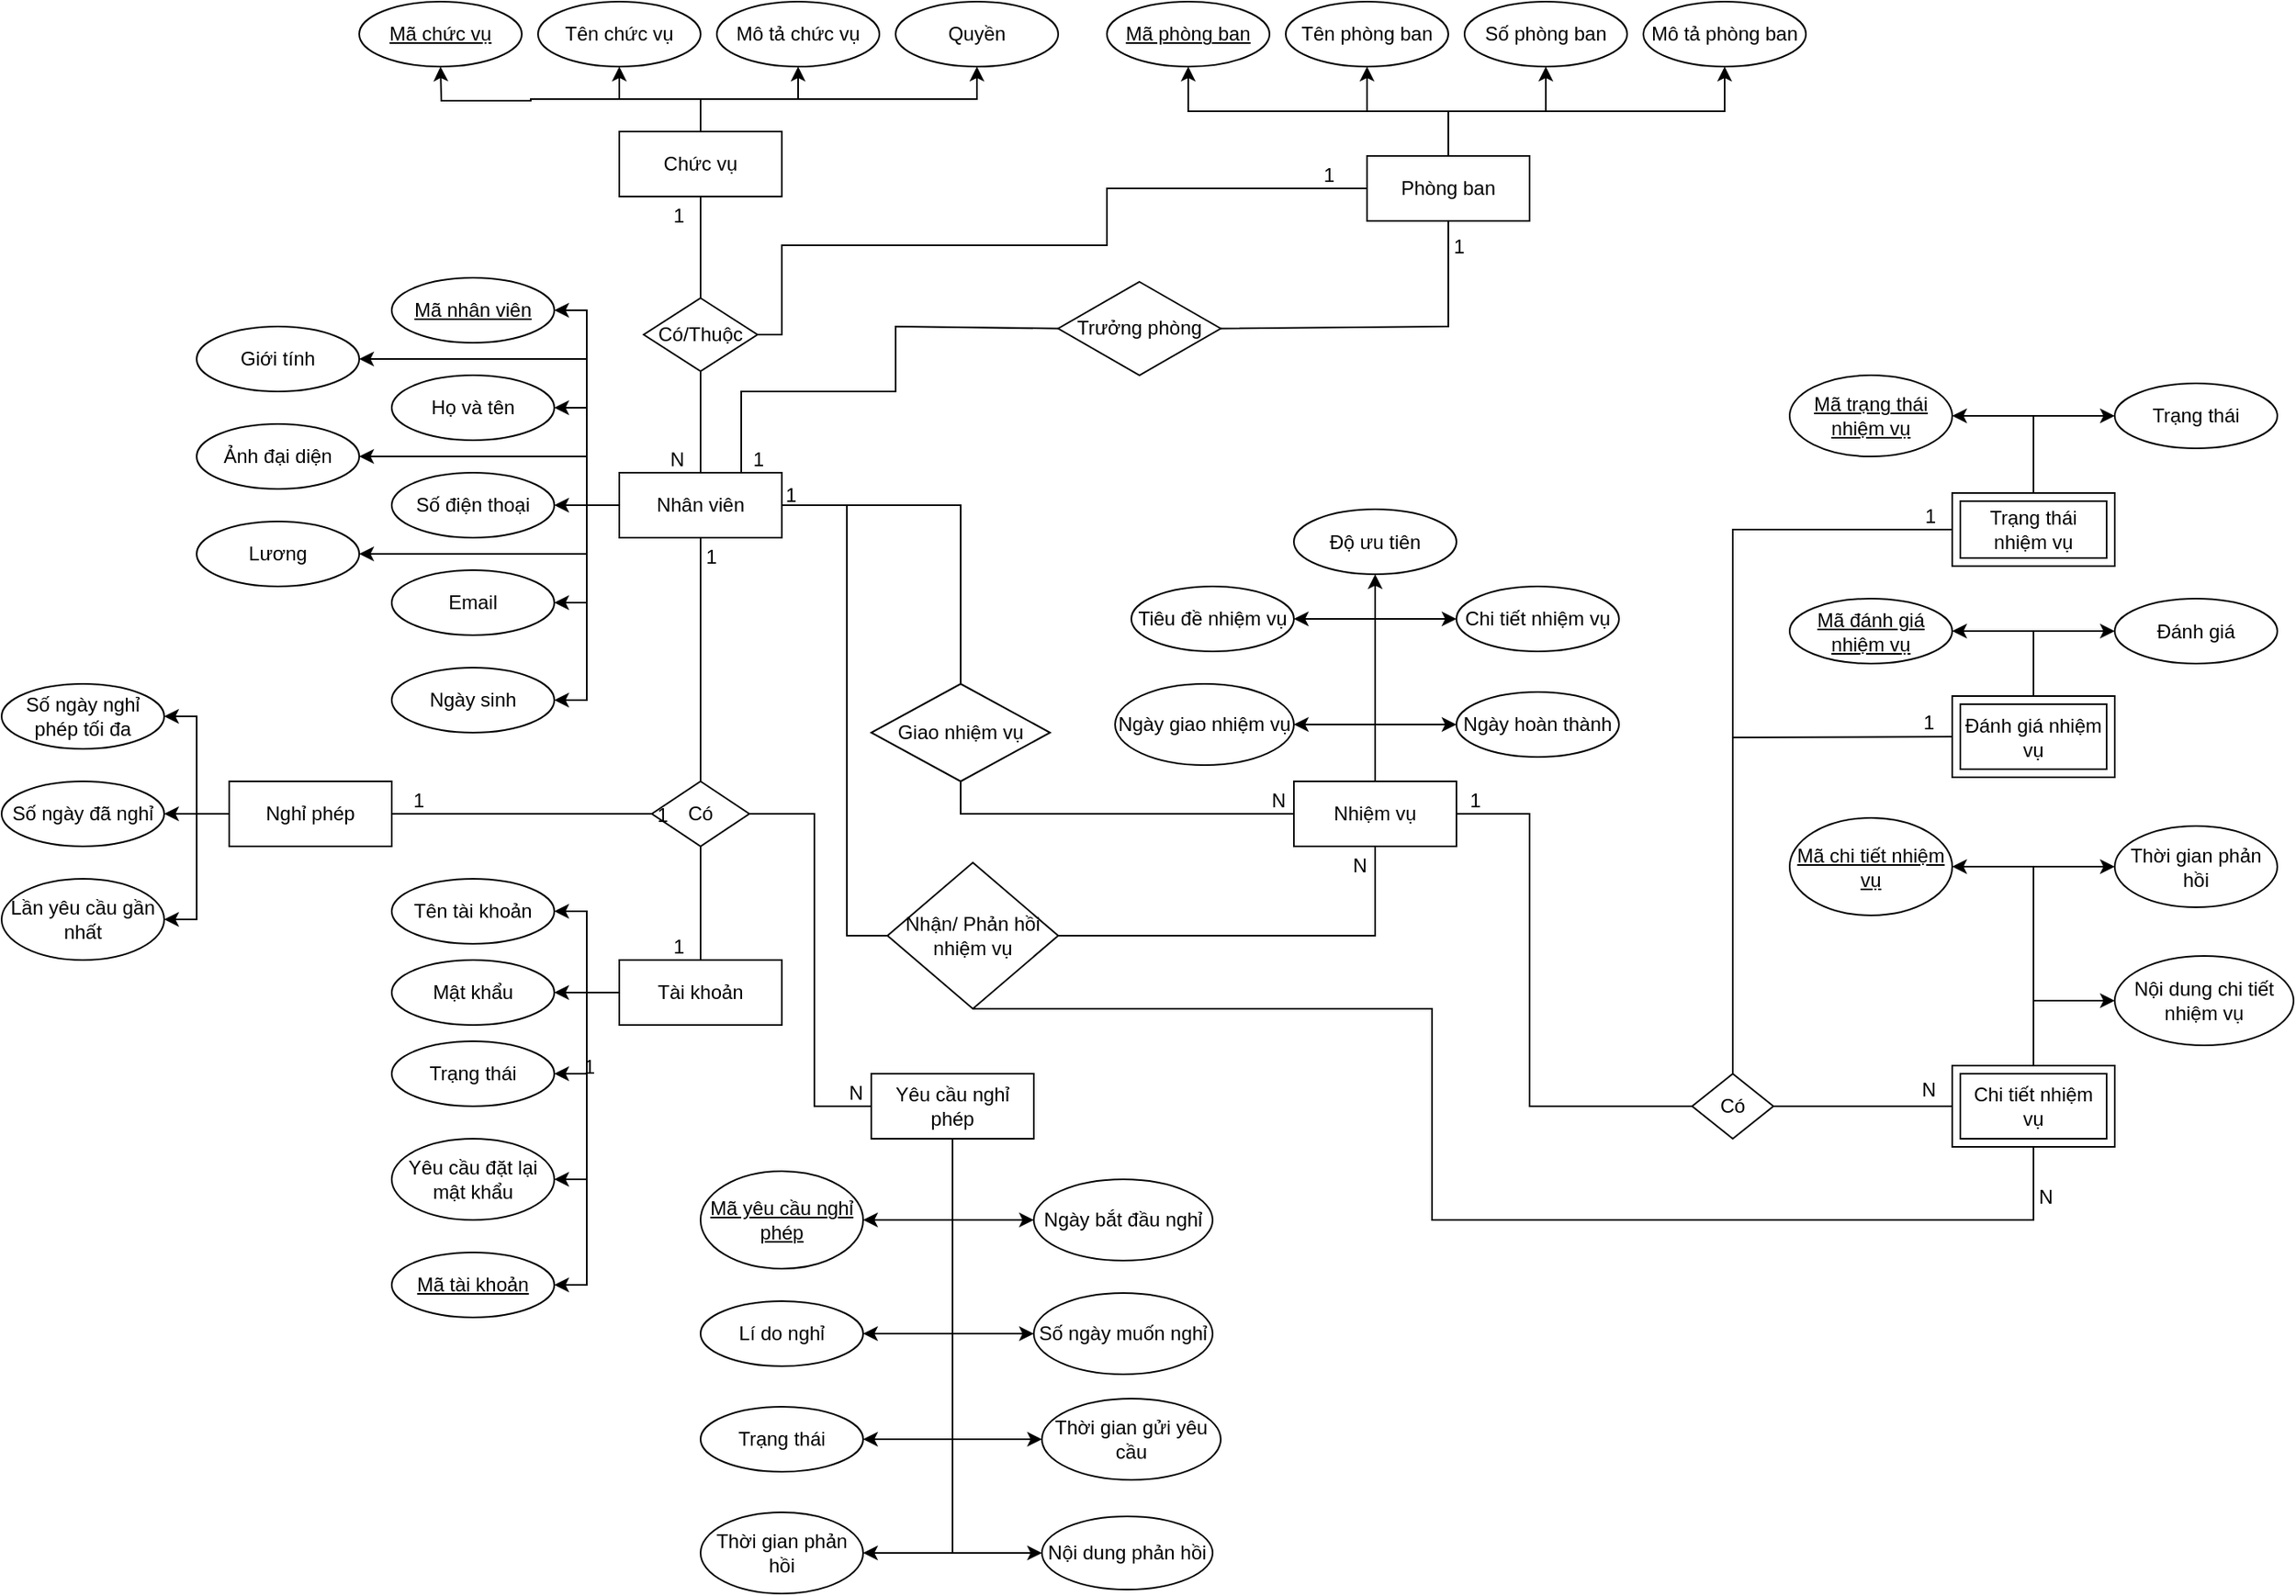 <mxfile version="20.3.0" type="device"><diagram id="R2lEEEUBdFMjLlhIrx00" name="Page-1"><mxGraphModel dx="3373" dy="1065" grid="1" gridSize="10" guides="1" tooltips="1" connect="1" arrows="1" fold="1" page="1" pageScale="1" pageWidth="850" pageHeight="1100" math="0" shadow="0" extFonts="Permanent Marker^https://fonts.googleapis.com/css?family=Permanent+Marker"><root><mxCell id="0"/><mxCell id="1" parent="0"/><mxCell id="j9XkbhavM5LXh0k3ZEtH-22" style="edgeStyle=orthogonalEdgeStyle;rounded=0;orthogonalLoop=1;jettySize=auto;html=1;exitX=0.5;exitY=0;exitDx=0;exitDy=0;entryX=1;entryY=0.5;entryDx=0;entryDy=0;" parent="1" source="XuX1j1Z_nKj4zuZ1JITj-2" target="XuX1j1Z_nKj4zuZ1JITj-22" edge="1"><mxGeometry relative="1" as="geometry"/></mxCell><mxCell id="j9XkbhavM5LXh0k3ZEtH-23" style="edgeStyle=orthogonalEdgeStyle;rounded=0;orthogonalLoop=1;jettySize=auto;html=1;exitX=0.5;exitY=0;exitDx=0;exitDy=0;entryX=0;entryY=0.5;entryDx=0;entryDy=0;" parent="1" source="XuX1j1Z_nKj4zuZ1JITj-2" target="XuX1j1Z_nKj4zuZ1JITj-21" edge="1"><mxGeometry relative="1" as="geometry"/></mxCell><mxCell id="j9XkbhavM5LXh0k3ZEtH-24" style="edgeStyle=orthogonalEdgeStyle;rounded=0;orthogonalLoop=1;jettySize=auto;html=1;exitX=0.5;exitY=0;exitDx=0;exitDy=0;entryX=1;entryY=0.5;entryDx=0;entryDy=0;" parent="1" source="XuX1j1Z_nKj4zuZ1JITj-2" target="XuX1j1Z_nKj4zuZ1JITj-28" edge="1"><mxGeometry relative="1" as="geometry"/></mxCell><mxCell id="j9XkbhavM5LXh0k3ZEtH-25" style="edgeStyle=orthogonalEdgeStyle;rounded=0;orthogonalLoop=1;jettySize=auto;html=1;exitX=0.5;exitY=0;exitDx=0;exitDy=0;entryX=0;entryY=0.5;entryDx=0;entryDy=0;" parent="1" source="XuX1j1Z_nKj4zuZ1JITj-2" target="XuX1j1Z_nKj4zuZ1JITj-24" edge="1"><mxGeometry relative="1" as="geometry"/></mxCell><mxCell id="K7JPmIYBN9c2KsBp5eHT-26" style="edgeStyle=orthogonalEdgeStyle;rounded=0;orthogonalLoop=1;jettySize=auto;html=1;exitX=0.5;exitY=0;exitDx=0;exitDy=0;entryX=0.5;entryY=1;entryDx=0;entryDy=0;" edge="1" parent="1" source="XuX1j1Z_nKj4zuZ1JITj-2" target="K7JPmIYBN9c2KsBp5eHT-25"><mxGeometry relative="1" as="geometry"/></mxCell><mxCell id="XuX1j1Z_nKj4zuZ1JITj-2" value="Nhiệm vụ" style="whiteSpace=wrap;html=1;align=center;" parent="1" vertex="1"><mxGeometry x="-75" y="600" width="100" height="40" as="geometry"/></mxCell><mxCell id="DSE7EIBlRWhr8tXFschx-17" style="edgeStyle=orthogonalEdgeStyle;rounded=0;orthogonalLoop=1;jettySize=auto;html=1;exitX=0;exitY=0.5;exitDx=0;exitDy=0;entryX=1;entryY=0.5;entryDx=0;entryDy=0;" parent="1" source="XuX1j1Z_nKj4zuZ1JITj-3" target="XuX1j1Z_nKj4zuZ1JITj-79" edge="1"><mxGeometry relative="1" as="geometry"/></mxCell><mxCell id="DSE7EIBlRWhr8tXFschx-18" style="edgeStyle=orthogonalEdgeStyle;rounded=0;orthogonalLoop=1;jettySize=auto;html=1;exitX=0;exitY=0.5;exitDx=0;exitDy=0;entryX=1;entryY=0.5;entryDx=0;entryDy=0;" parent="1" source="XuX1j1Z_nKj4zuZ1JITj-3" target="XuX1j1Z_nKj4zuZ1JITj-84" edge="1"><mxGeometry relative="1" as="geometry"/></mxCell><mxCell id="DSE7EIBlRWhr8tXFschx-19" style="edgeStyle=orthogonalEdgeStyle;rounded=0;orthogonalLoop=1;jettySize=auto;html=1;exitX=0;exitY=0.5;exitDx=0;exitDy=0;entryX=1;entryY=0.5;entryDx=0;entryDy=0;" parent="1" source="XuX1j1Z_nKj4zuZ1JITj-3" target="DSE7EIBlRWhr8tXFschx-15" edge="1"><mxGeometry relative="1" as="geometry"/></mxCell><mxCell id="DSE7EIBlRWhr8tXFschx-20" style="edgeStyle=orthogonalEdgeStyle;rounded=0;orthogonalLoop=1;jettySize=auto;html=1;exitX=0;exitY=0.5;exitDx=0;exitDy=0;entryX=1;entryY=0.5;entryDx=0;entryDy=0;" parent="1" source="XuX1j1Z_nKj4zuZ1JITj-3" target="XuX1j1Z_nKj4zuZ1JITj-81" edge="1"><mxGeometry relative="1" as="geometry"/></mxCell><mxCell id="DSE7EIBlRWhr8tXFschx-21" style="edgeStyle=orthogonalEdgeStyle;rounded=0;orthogonalLoop=1;jettySize=auto;html=1;exitX=0;exitY=0.5;exitDx=0;exitDy=0;entryX=1;entryY=0.5;entryDx=0;entryDy=0;" parent="1" source="XuX1j1Z_nKj4zuZ1JITj-3" target="XuX1j1Z_nKj4zuZ1JITj-80" edge="1"><mxGeometry relative="1" as="geometry"/></mxCell><mxCell id="K7JPmIYBN9c2KsBp5eHT-22" style="edgeStyle=orthogonalEdgeStyle;rounded=0;orthogonalLoop=1;jettySize=auto;html=1;exitX=0;exitY=0.5;exitDx=0;exitDy=0;" edge="1" parent="1" source="XuX1j1Z_nKj4zuZ1JITj-3" target="K7JPmIYBN9c2KsBp5eHT-20"><mxGeometry relative="1" as="geometry"><Array as="points"><mxPoint x="-510" y="430"/><mxPoint x="-510" y="400"/></Array></mxGeometry></mxCell><mxCell id="K7JPmIYBN9c2KsBp5eHT-23" style="edgeStyle=orthogonalEdgeStyle;rounded=0;orthogonalLoop=1;jettySize=auto;html=1;exitX=0;exitY=0.5;exitDx=0;exitDy=0;entryX=1;entryY=0.5;entryDx=0;entryDy=0;" edge="1" parent="1" source="XuX1j1Z_nKj4zuZ1JITj-3" target="K7JPmIYBN9c2KsBp5eHT-21"><mxGeometry relative="1" as="geometry"><Array as="points"><mxPoint x="-510" y="430"/><mxPoint x="-510" y="340"/></Array></mxGeometry></mxCell><mxCell id="K7JPmIYBN9c2KsBp5eHT-24" style="edgeStyle=orthogonalEdgeStyle;rounded=0;orthogonalLoop=1;jettySize=auto;html=1;exitX=0;exitY=0.5;exitDx=0;exitDy=0;entryX=1;entryY=0.5;entryDx=0;entryDy=0;" edge="1" parent="1" source="XuX1j1Z_nKj4zuZ1JITj-3" target="K7JPmIYBN9c2KsBp5eHT-19"><mxGeometry relative="1" as="geometry"><Array as="points"><mxPoint x="-510" y="430"/><mxPoint x="-510" y="460"/></Array></mxGeometry></mxCell><mxCell id="XuX1j1Z_nKj4zuZ1JITj-3" value="Nhân viên" style="whiteSpace=wrap;html=1;align=center;" parent="1" vertex="1"><mxGeometry x="-490" y="410" width="100" height="40" as="geometry"/></mxCell><mxCell id="DSE7EIBlRWhr8tXFschx-3" style="edgeStyle=orthogonalEdgeStyle;rounded=0;orthogonalLoop=1;jettySize=auto;html=1;exitX=0.5;exitY=0;exitDx=0;exitDy=0;entryX=0.5;entryY=1;entryDx=0;entryDy=0;" parent="1" source="XuX1j1Z_nKj4zuZ1JITj-4" edge="1"><mxGeometry relative="1" as="geometry"><mxPoint x="-600" y="160.0" as="targetPoint"/></mxGeometry></mxCell><mxCell id="DSE7EIBlRWhr8tXFschx-4" style="edgeStyle=orthogonalEdgeStyle;rounded=0;orthogonalLoop=1;jettySize=auto;html=1;exitX=0.5;exitY=0;exitDx=0;exitDy=0;entryX=0.5;entryY=1;entryDx=0;entryDy=0;" parent="1" source="XuX1j1Z_nKj4zuZ1JITj-4" target="XuX1j1Z_nKj4zuZ1JITj-75" edge="1"><mxGeometry relative="1" as="geometry"/></mxCell><mxCell id="DSE7EIBlRWhr8tXFschx-5" style="edgeStyle=orthogonalEdgeStyle;rounded=0;orthogonalLoop=1;jettySize=auto;html=1;exitX=0.5;exitY=0;exitDx=0;exitDy=0;entryX=0.5;entryY=1;entryDx=0;entryDy=0;" parent="1" source="XuX1j1Z_nKj4zuZ1JITj-4" target="XuX1j1Z_nKj4zuZ1JITj-74" edge="1"><mxGeometry relative="1" as="geometry"/></mxCell><mxCell id="DSE7EIBlRWhr8tXFschx-6" style="edgeStyle=orthogonalEdgeStyle;rounded=0;orthogonalLoop=1;jettySize=auto;html=1;exitX=0.5;exitY=0;exitDx=0;exitDy=0;entryX=0.5;entryY=1;entryDx=0;entryDy=0;" parent="1" source="XuX1j1Z_nKj4zuZ1JITj-4" target="DSE7EIBlRWhr8tXFschx-1" edge="1"><mxGeometry relative="1" as="geometry"/></mxCell><mxCell id="XuX1j1Z_nKj4zuZ1JITj-4" value="Chức vụ" style="whiteSpace=wrap;html=1;align=center;" parent="1" vertex="1"><mxGeometry x="-490" y="200" width="100" height="40" as="geometry"/></mxCell><mxCell id="DSE7EIBlRWhr8tXFschx-53" style="edgeStyle=orthogonalEdgeStyle;rounded=0;orthogonalLoop=1;jettySize=auto;html=1;exitX=0.5;exitY=0;exitDx=0;exitDy=0;entryX=0.5;entryY=1;entryDx=0;entryDy=0;fontSize=12;" parent="1" source="XuX1j1Z_nKj4zuZ1JITj-6" target="DSE7EIBlRWhr8tXFschx-49" edge="1"><mxGeometry relative="1" as="geometry"/></mxCell><mxCell id="DSE7EIBlRWhr8tXFschx-54" style="edgeStyle=orthogonalEdgeStyle;rounded=0;orthogonalLoop=1;jettySize=auto;html=1;entryX=0.5;entryY=1;entryDx=0;entryDy=0;fontSize=12;exitX=0.5;exitY=0;exitDx=0;exitDy=0;" parent="1" source="XuX1j1Z_nKj4zuZ1JITj-6" target="XuX1j1Z_nKj4zuZ1JITj-32" edge="1"><mxGeometry relative="1" as="geometry"><mxPoint x="20" y="250" as="sourcePoint"/></mxGeometry></mxCell><mxCell id="DSE7EIBlRWhr8tXFschx-55" style="edgeStyle=orthogonalEdgeStyle;rounded=0;orthogonalLoop=1;jettySize=auto;html=1;exitX=0.5;exitY=0;exitDx=0;exitDy=0;fontSize=12;" parent="1" source="XuX1j1Z_nKj4zuZ1JITj-6" target="XuX1j1Z_nKj4zuZ1JITj-31" edge="1"><mxGeometry relative="1" as="geometry"/></mxCell><mxCell id="DSE7EIBlRWhr8tXFschx-57" style="edgeStyle=orthogonalEdgeStyle;rounded=0;orthogonalLoop=1;jettySize=auto;html=1;exitX=0.5;exitY=0;exitDx=0;exitDy=0;entryX=0.5;entryY=1;entryDx=0;entryDy=0;fontSize=12;" parent="1" source="XuX1j1Z_nKj4zuZ1JITj-6" target="XuX1j1Z_nKj4zuZ1JITj-29" edge="1"><mxGeometry relative="1" as="geometry"><mxPoint x="190" y="160" as="targetPoint"/></mxGeometry></mxCell><mxCell id="XuX1j1Z_nKj4zuZ1JITj-6" value="Phòng ban" style="whiteSpace=wrap;html=1;align=center;" parent="1" vertex="1"><mxGeometry x="-30" y="215" width="100" height="40" as="geometry"/></mxCell><mxCell id="DSE7EIBlRWhr8tXFschx-10" style="edgeStyle=orthogonalEdgeStyle;rounded=0;orthogonalLoop=1;jettySize=auto;html=1;exitX=0;exitY=0.5;exitDx=0;exitDy=0;entryX=1;entryY=0.5;entryDx=0;entryDy=0;" parent="1" source="XuX1j1Z_nKj4zuZ1JITj-7" target="DSE7EIBlRWhr8tXFschx-9" edge="1"><mxGeometry relative="1" as="geometry"/></mxCell><mxCell id="DSE7EIBlRWhr8tXFschx-11" style="edgeStyle=orthogonalEdgeStyle;rounded=0;orthogonalLoop=1;jettySize=auto;html=1;exitX=0;exitY=0.5;exitDx=0;exitDy=0;entryX=1;entryY=0.5;entryDx=0;entryDy=0;" parent="1" source="XuX1j1Z_nKj4zuZ1JITj-7" target="XuX1j1Z_nKj4zuZ1JITj-36" edge="1"><mxGeometry relative="1" as="geometry"/></mxCell><mxCell id="DSE7EIBlRWhr8tXFschx-12" style="edgeStyle=orthogonalEdgeStyle;rounded=0;orthogonalLoop=1;jettySize=auto;html=1;exitX=0;exitY=0.5;exitDx=0;exitDy=0;entryX=1;entryY=0.5;entryDx=0;entryDy=0;" parent="1" source="XuX1j1Z_nKj4zuZ1JITj-7" target="XuX1j1Z_nKj4zuZ1JITj-35" edge="1"><mxGeometry relative="1" as="geometry"/></mxCell><mxCell id="DSE7EIBlRWhr8tXFschx-13" style="edgeStyle=orthogonalEdgeStyle;rounded=0;orthogonalLoop=1;jettySize=auto;html=1;exitX=0;exitY=0.5;exitDx=0;exitDy=0;entryX=1;entryY=0.5;entryDx=0;entryDy=0;" parent="1" source="XuX1j1Z_nKj4zuZ1JITj-7" target="XuX1j1Z_nKj4zuZ1JITj-37" edge="1"><mxGeometry relative="1" as="geometry"/></mxCell><mxCell id="DSE7EIBlRWhr8tXFschx-14" style="edgeStyle=orthogonalEdgeStyle;rounded=0;orthogonalLoop=1;jettySize=auto;html=1;exitX=0;exitY=0.5;exitDx=0;exitDy=0;entryX=1;entryY=0.5;entryDx=0;entryDy=0;" parent="1" source="XuX1j1Z_nKj4zuZ1JITj-7" target="XuX1j1Z_nKj4zuZ1JITj-34" edge="1"><mxGeometry relative="1" as="geometry"/></mxCell><mxCell id="XuX1j1Z_nKj4zuZ1JITj-7" value="Tài khoản" style="whiteSpace=wrap;html=1;align=center;" parent="1" vertex="1"><mxGeometry x="-490" y="710" width="100" height="40" as="geometry"/></mxCell><mxCell id="DSE7EIBlRWhr8tXFschx-65" style="edgeStyle=orthogonalEdgeStyle;rounded=0;orthogonalLoop=1;jettySize=auto;html=1;exitX=0.5;exitY=1;exitDx=0;exitDy=0;entryX=0;entryY=0.5;entryDx=0;entryDy=0;fontSize=12;" parent="1" source="XuX1j1Z_nKj4zuZ1JITj-9" target="XuX1j1Z_nKj4zuZ1JITj-45" edge="1"><mxGeometry relative="1" as="geometry"/></mxCell><mxCell id="DSE7EIBlRWhr8tXFschx-66" style="edgeStyle=orthogonalEdgeStyle;rounded=0;orthogonalLoop=1;jettySize=auto;html=1;exitX=0.5;exitY=1;exitDx=0;exitDy=0;entryX=1;entryY=0.5;entryDx=0;entryDy=0;fontSize=12;" parent="1" source="XuX1j1Z_nKj4zuZ1JITj-9" target="XuX1j1Z_nKj4zuZ1JITj-43" edge="1"><mxGeometry relative="1" as="geometry"/></mxCell><mxCell id="DSE7EIBlRWhr8tXFschx-67" style="edgeStyle=orthogonalEdgeStyle;rounded=0;orthogonalLoop=1;jettySize=auto;html=1;exitX=0.5;exitY=1;exitDx=0;exitDy=0;entryX=0;entryY=0.5;entryDx=0;entryDy=0;fontSize=12;" parent="1" source="XuX1j1Z_nKj4zuZ1JITj-9" target="XuX1j1Z_nKj4zuZ1JITj-44" edge="1"><mxGeometry relative="1" as="geometry"/></mxCell><mxCell id="DSE7EIBlRWhr8tXFschx-68" style="edgeStyle=orthogonalEdgeStyle;rounded=0;orthogonalLoop=1;jettySize=auto;html=1;exitX=0.5;exitY=1;exitDx=0;exitDy=0;entryX=1;entryY=0.5;entryDx=0;entryDy=0;fontSize=12;" parent="1" source="XuX1j1Z_nKj4zuZ1JITj-9" target="XuX1j1Z_nKj4zuZ1JITj-42" edge="1"><mxGeometry relative="1" as="geometry"/></mxCell><mxCell id="DSE7EIBlRWhr8tXFschx-69" style="edgeStyle=orthogonalEdgeStyle;rounded=0;orthogonalLoop=1;jettySize=auto;html=1;exitX=0.5;exitY=1;exitDx=0;exitDy=0;entryX=0;entryY=0.5;entryDx=0;entryDy=0;fontSize=12;" parent="1" source="XuX1j1Z_nKj4zuZ1JITj-9" target="XuX1j1Z_nKj4zuZ1JITj-41" edge="1"><mxGeometry relative="1" as="geometry"/></mxCell><mxCell id="DSE7EIBlRWhr8tXFschx-70" style="edgeStyle=orthogonalEdgeStyle;rounded=0;orthogonalLoop=1;jettySize=auto;html=1;exitX=0.5;exitY=1;exitDx=0;exitDy=0;entryX=1;entryY=0.5;entryDx=0;entryDy=0;fontSize=12;" parent="1" source="XuX1j1Z_nKj4zuZ1JITj-9" target="XuX1j1Z_nKj4zuZ1JITj-40" edge="1"><mxGeometry relative="1" as="geometry"/></mxCell><mxCell id="DSE7EIBlRWhr8tXFschx-71" style="edgeStyle=orthogonalEdgeStyle;rounded=0;orthogonalLoop=1;jettySize=auto;html=1;exitX=0.5;exitY=1;exitDx=0;exitDy=0;entryX=0;entryY=0.5;entryDx=0;entryDy=0;fontSize=12;" parent="1" source="XuX1j1Z_nKj4zuZ1JITj-9" target="XuX1j1Z_nKj4zuZ1JITj-39" edge="1"><mxGeometry relative="1" as="geometry"/></mxCell><mxCell id="DSE7EIBlRWhr8tXFschx-72" style="edgeStyle=orthogonalEdgeStyle;rounded=0;orthogonalLoop=1;jettySize=auto;html=1;exitX=0.5;exitY=1;exitDx=0;exitDy=0;entryX=1;entryY=0.5;entryDx=0;entryDy=0;fontSize=12;" parent="1" source="XuX1j1Z_nKj4zuZ1JITj-9" target="K7JPmIYBN9c2KsBp5eHT-14" edge="1"><mxGeometry relative="1" as="geometry"><mxPoint x="-285" y="1110.0" as="targetPoint"/></mxGeometry></mxCell><mxCell id="XuX1j1Z_nKj4zuZ1JITj-9" value="Yêu cầu nghỉ phép" style="whiteSpace=wrap;html=1;align=center;" parent="1" vertex="1"><mxGeometry x="-335" y="780" width="100" height="40" as="geometry"/></mxCell><mxCell id="DSE7EIBlRWhr8tXFschx-74" style="edgeStyle=orthogonalEdgeStyle;rounded=0;orthogonalLoop=1;jettySize=auto;html=1;exitX=0;exitY=0.5;exitDx=0;exitDy=0;entryX=1;entryY=0.5;entryDx=0;entryDy=0;fontSize=12;" parent="1" source="XuX1j1Z_nKj4zuZ1JITj-10" target="XuX1j1Z_nKj4zuZ1JITj-16" edge="1"><mxGeometry relative="1" as="geometry"/></mxCell><mxCell id="DSE7EIBlRWhr8tXFschx-75" style="edgeStyle=orthogonalEdgeStyle;rounded=0;orthogonalLoop=1;jettySize=auto;html=1;exitX=0;exitY=0.5;exitDx=0;exitDy=0;entryX=1;entryY=0.5;entryDx=0;entryDy=0;fontSize=12;" parent="1" source="XuX1j1Z_nKj4zuZ1JITj-10" target="XuX1j1Z_nKj4zuZ1JITj-15" edge="1"><mxGeometry relative="1" as="geometry"/></mxCell><mxCell id="DSE7EIBlRWhr8tXFschx-76" style="edgeStyle=orthogonalEdgeStyle;rounded=0;orthogonalLoop=1;jettySize=auto;html=1;exitX=0;exitY=0.5;exitDx=0;exitDy=0;entryX=1;entryY=0.5;entryDx=0;entryDy=0;fontSize=12;" parent="1" source="XuX1j1Z_nKj4zuZ1JITj-10" target="XuX1j1Z_nKj4zuZ1JITj-14" edge="1"><mxGeometry relative="1" as="geometry"/></mxCell><mxCell id="XuX1j1Z_nKj4zuZ1JITj-10" value="Nghỉ phép" style="whiteSpace=wrap;html=1;align=center;" parent="1" vertex="1"><mxGeometry x="-730" y="600" width="100" height="40" as="geometry"/></mxCell><mxCell id="XuX1j1Z_nKj4zuZ1JITj-14" value="Lần yêu cầu gần nhất" style="ellipse;whiteSpace=wrap;html=1;align=center;" parent="1" vertex="1"><mxGeometry x="-870" y="660" width="100" height="50" as="geometry"/></mxCell><mxCell id="XuX1j1Z_nKj4zuZ1JITj-15" value="Số ngày đã nghỉ" style="ellipse;whiteSpace=wrap;html=1;align=center;" parent="1" vertex="1"><mxGeometry x="-870" y="600" width="100" height="40" as="geometry"/></mxCell><mxCell id="XuX1j1Z_nKj4zuZ1JITj-16" value="Số ngày nghỉ phép tối đa" style="ellipse;whiteSpace=wrap;html=1;align=center;" parent="1" vertex="1"><mxGeometry x="-870" y="540" width="100" height="40" as="geometry"/></mxCell><mxCell id="XuX1j1Z_nKj4zuZ1JITj-19" value="Thời gian phản hồi" style="ellipse;whiteSpace=wrap;html=1;align=center;" parent="1" vertex="1"><mxGeometry x="430" y="627.5" width="100" height="50" as="geometry"/></mxCell><mxCell id="XuX1j1Z_nKj4zuZ1JITj-20" value="Nội dung chi tiết nhiệm vụ" style="ellipse;whiteSpace=wrap;html=1;align=center;" parent="1" vertex="1"><mxGeometry x="430" y="707.5" width="110" height="55" as="geometry"/></mxCell><mxCell id="XuX1j1Z_nKj4zuZ1JITj-21" value="Ngày hoàn thành" style="ellipse;whiteSpace=wrap;html=1;align=center;" parent="1" vertex="1"><mxGeometry x="25" y="545" width="100" height="40" as="geometry"/></mxCell><mxCell id="XuX1j1Z_nKj4zuZ1JITj-22" value="Ngày giao nhiệm vụ" style="ellipse;whiteSpace=wrap;html=1;align=center;" parent="1" vertex="1"><mxGeometry x="-185" y="540" width="110" height="50" as="geometry"/></mxCell><mxCell id="XuX1j1Z_nKj4zuZ1JITj-24" value="Chi tiết nhiệm vụ" style="ellipse;whiteSpace=wrap;html=1;align=center;" parent="1" vertex="1"><mxGeometry x="25" y="480" width="100" height="40" as="geometry"/></mxCell><mxCell id="XuX1j1Z_nKj4zuZ1JITj-28" value="Tiêu đề nhiệm vụ" style="ellipse;whiteSpace=wrap;html=1;align=center;" parent="1" vertex="1"><mxGeometry x="-175" y="480" width="100" height="40" as="geometry"/></mxCell><mxCell id="XuX1j1Z_nKj4zuZ1JITj-29" value="Mô tả phòng ban" style="ellipse;whiteSpace=wrap;html=1;align=center;" parent="1" vertex="1"><mxGeometry x="140" y="120" width="100" height="40" as="geometry"/></mxCell><mxCell id="XuX1j1Z_nKj4zuZ1JITj-31" value="Số phòng ban" style="ellipse;whiteSpace=wrap;html=1;align=center;" parent="1" vertex="1"><mxGeometry x="30" y="120" width="100" height="40" as="geometry"/></mxCell><mxCell id="XuX1j1Z_nKj4zuZ1JITj-32" value="Tên phòng ban" style="ellipse;whiteSpace=wrap;html=1;align=center;" parent="1" vertex="1"><mxGeometry x="-80" y="120" width="100" height="40" as="geometry"/></mxCell><mxCell id="XuX1j1Z_nKj4zuZ1JITj-34" value="Yêu cầu đặt lại mật khẩu" style="ellipse;whiteSpace=wrap;html=1;align=center;" parent="1" vertex="1"><mxGeometry x="-630" y="820" width="100" height="50" as="geometry"/></mxCell><mxCell id="XuX1j1Z_nKj4zuZ1JITj-35" value="Mật khẩu" style="ellipse;whiteSpace=wrap;html=1;align=center;" parent="1" vertex="1"><mxGeometry x="-630" y="710" width="100" height="40" as="geometry"/></mxCell><mxCell id="XuX1j1Z_nKj4zuZ1JITj-36" value="Tên tài khoản" style="ellipse;whiteSpace=wrap;html=1;align=center;" parent="1" vertex="1"><mxGeometry x="-630" y="660" width="100" height="40" as="geometry"/></mxCell><mxCell id="XuX1j1Z_nKj4zuZ1JITj-37" value="Trạng thái" style="ellipse;whiteSpace=wrap;html=1;align=center;" parent="1" vertex="1"><mxGeometry x="-630" y="760" width="100" height="40" as="geometry"/></mxCell><mxCell id="XuX1j1Z_nKj4zuZ1JITj-39" value="Nội dung phản hồi" style="ellipse;whiteSpace=wrap;html=1;align=center;" parent="1" vertex="1"><mxGeometry x="-230" y="1052.5" width="105" height="45" as="geometry"/></mxCell><mxCell id="XuX1j1Z_nKj4zuZ1JITj-40" value="Thời gian phản hồi" style="ellipse;whiteSpace=wrap;html=1;align=center;" parent="1" vertex="1"><mxGeometry x="-440" y="1050" width="100" height="50" as="geometry"/></mxCell><mxCell id="XuX1j1Z_nKj4zuZ1JITj-41" value="Thời gian gửi yêu cầu" style="ellipse;whiteSpace=wrap;html=1;align=center;" parent="1" vertex="1"><mxGeometry x="-230" y="980" width="110" height="50" as="geometry"/></mxCell><mxCell id="XuX1j1Z_nKj4zuZ1JITj-42" value="Trạng thái" style="ellipse;whiteSpace=wrap;html=1;align=center;" parent="1" vertex="1"><mxGeometry x="-440" y="985" width="100" height="40" as="geometry"/></mxCell><mxCell id="XuX1j1Z_nKj4zuZ1JITj-43" value="Lí do nghỉ" style="ellipse;whiteSpace=wrap;html=1;align=center;" parent="1" vertex="1"><mxGeometry x="-440" y="920" width="100" height="40" as="geometry"/></mxCell><mxCell id="XuX1j1Z_nKj4zuZ1JITj-44" value="Số ngày muốn nghỉ" style="ellipse;whiteSpace=wrap;html=1;align=center;" parent="1" vertex="1"><mxGeometry x="-235" y="915" width="110" height="50" as="geometry"/></mxCell><mxCell id="XuX1j1Z_nKj4zuZ1JITj-45" value="Ngày bắt đầu nghỉ" style="ellipse;whiteSpace=wrap;html=1;align=center;" parent="1" vertex="1"><mxGeometry x="-235" y="845" width="110" height="50" as="geometry"/></mxCell><mxCell id="XuX1j1Z_nKj4zuZ1JITj-74" value="Mô tả chức vụ" style="ellipse;whiteSpace=wrap;html=1;align=center;" parent="1" vertex="1"><mxGeometry x="-430" y="120" width="100" height="40" as="geometry"/></mxCell><mxCell id="XuX1j1Z_nKj4zuZ1JITj-75" value="Tên chức vụ" style="ellipse;whiteSpace=wrap;html=1;align=center;" parent="1" vertex="1"><mxGeometry x="-540" y="120" width="100" height="40" as="geometry"/></mxCell><mxCell id="XuX1j1Z_nKj4zuZ1JITj-79" value="Số điện thoại" style="ellipse;whiteSpace=wrap;html=1;align=center;" parent="1" vertex="1"><mxGeometry x="-630" y="410" width="100" height="40" as="geometry"/></mxCell><mxCell id="XuX1j1Z_nKj4zuZ1JITj-80" value="Ngày sinh" style="ellipse;whiteSpace=wrap;html=1;align=center;" parent="1" vertex="1"><mxGeometry x="-630" y="530" width="100" height="40" as="geometry"/></mxCell><mxCell id="XuX1j1Z_nKj4zuZ1JITj-81" value="Email" style="ellipse;whiteSpace=wrap;html=1;align=center;" parent="1" vertex="1"><mxGeometry x="-630" y="470" width="100" height="40" as="geometry"/></mxCell><mxCell id="XuX1j1Z_nKj4zuZ1JITj-84" value="Họ và tên" style="ellipse;whiteSpace=wrap;html=1;align=center;" parent="1" vertex="1"><mxGeometry x="-630" y="350" width="100" height="40" as="geometry"/></mxCell><mxCell id="DSE7EIBlRWhr8tXFschx-1" value="Quyền" style="ellipse;whiteSpace=wrap;html=1;align=center;" parent="1" vertex="1"><mxGeometry x="-320" y="120" width="100" height="40" as="geometry"/></mxCell><mxCell id="DSE7EIBlRWhr8tXFschx-2" style="edgeStyle=orthogonalEdgeStyle;rounded=0;orthogonalLoop=1;jettySize=auto;html=1;exitX=0.5;exitY=1;exitDx=0;exitDy=0;" parent="1" source="XuX1j1Z_nKj4zuZ1JITj-4" target="XuX1j1Z_nKj4zuZ1JITj-4" edge="1"><mxGeometry relative="1" as="geometry"/></mxCell><mxCell id="DSE7EIBlRWhr8tXFschx-7" value="Mã chức vụ" style="ellipse;whiteSpace=wrap;html=1;align=center;fontStyle=4;" parent="1" vertex="1"><mxGeometry x="-650" y="120" width="100" height="40" as="geometry"/></mxCell><mxCell id="DSE7EIBlRWhr8tXFschx-9" value="Mã tài khoản" style="ellipse;whiteSpace=wrap;html=1;align=center;fontStyle=4;" parent="1" vertex="1"><mxGeometry x="-630" y="890" width="100" height="40" as="geometry"/></mxCell><mxCell id="DSE7EIBlRWhr8tXFschx-15" value="Mã nhân viên" style="ellipse;whiteSpace=wrap;html=1;align=center;fontStyle=4;" parent="1" vertex="1"><mxGeometry x="-630" y="290" width="100" height="40" as="geometry"/></mxCell><mxCell id="DSE7EIBlRWhr8tXFschx-28" value="Có/Thuộc" style="shape=rhombus;perimeter=rhombusPerimeter;whiteSpace=wrap;html=1;align=center;" parent="1" vertex="1"><mxGeometry x="-475" y="302.5" width="70" height="45" as="geometry"/></mxCell><mxCell id="DSE7EIBlRWhr8tXFschx-29" value="Có" style="shape=rhombus;perimeter=rhombusPerimeter;whiteSpace=wrap;html=1;align=center;" parent="1" vertex="1"><mxGeometry x="-470" y="600" width="60" height="40" as="geometry"/></mxCell><mxCell id="DSE7EIBlRWhr8tXFschx-30" value="" style="endArrow=none;html=1;rounded=0;entryX=0.5;entryY=1;entryDx=0;entryDy=0;exitX=0.5;exitY=0;exitDx=0;exitDy=0;" parent="1" source="DSE7EIBlRWhr8tXFschx-28" target="XuX1j1Z_nKj4zuZ1JITj-4" edge="1"><mxGeometry relative="1" as="geometry"><mxPoint x="-800" y="600" as="sourcePoint"/><mxPoint x="-640" y="600" as="targetPoint"/></mxGeometry></mxCell><mxCell id="DSE7EIBlRWhr8tXFschx-31" value="1" style="resizable=0;html=1;align=right;verticalAlign=bottom;" parent="DSE7EIBlRWhr8tXFschx-30" connectable="0" vertex="1"><mxGeometry x="1" relative="1" as="geometry"><mxPoint x="-10" y="20" as="offset"/></mxGeometry></mxCell><mxCell id="DSE7EIBlRWhr8tXFschx-34" value="" style="endArrow=none;html=1;rounded=0;exitX=0.5;exitY=1;exitDx=0;exitDy=0;entryX=0.5;entryY=0;entryDx=0;entryDy=0;" parent="1" source="DSE7EIBlRWhr8tXFschx-29" target="XuX1j1Z_nKj4zuZ1JITj-7" edge="1"><mxGeometry relative="1" as="geometry"><mxPoint x="-450" y="650" as="sourcePoint"/><mxPoint x="-390" y="600" as="targetPoint"/></mxGeometry></mxCell><mxCell id="DSE7EIBlRWhr8tXFschx-35" value="1" style="resizable=0;html=1;align=right;verticalAlign=bottom;" parent="DSE7EIBlRWhr8tXFschx-34" connectable="0" vertex="1"><mxGeometry x="1" relative="1" as="geometry"><mxPoint x="-10" as="offset"/></mxGeometry></mxCell><mxCell id="DSE7EIBlRWhr8tXFschx-36" value="" style="endArrow=none;html=1;rounded=0;exitX=0.5;exitY=1;exitDx=0;exitDy=0;entryX=0.5;entryY=0;entryDx=0;entryDy=0;" parent="1" source="XuX1j1Z_nKj4zuZ1JITj-3" target="DSE7EIBlRWhr8tXFschx-29" edge="1"><mxGeometry relative="1" as="geometry"><mxPoint x="-810" y="579.41" as="sourcePoint"/><mxPoint x="-650" y="579.41" as="targetPoint"/></mxGeometry></mxCell><mxCell id="DSE7EIBlRWhr8tXFschx-37" value="1" style="resizable=0;html=1;align=right;verticalAlign=bottom;" parent="DSE7EIBlRWhr8tXFschx-36" connectable="0" vertex="1"><mxGeometry x="1" relative="1" as="geometry"><mxPoint x="10" y="-130" as="offset"/></mxGeometry></mxCell><mxCell id="DSE7EIBlRWhr8tXFschx-40" value="" style="endArrow=none;html=1;rounded=0;entryX=0.5;entryY=0;entryDx=0;entryDy=0;exitX=0.5;exitY=1;exitDx=0;exitDy=0;" parent="1" source="DSE7EIBlRWhr8tXFschx-28" target="XuX1j1Z_nKj4zuZ1JITj-3" edge="1"><mxGeometry relative="1" as="geometry"><mxPoint x="-370" y="650" as="sourcePoint"/><mxPoint x="-210" y="650" as="targetPoint"/></mxGeometry></mxCell><mxCell id="DSE7EIBlRWhr8tXFschx-41" value="N" style="resizable=0;html=1;align=right;verticalAlign=bottom;" parent="DSE7EIBlRWhr8tXFschx-40" connectable="0" vertex="1"><mxGeometry x="1" relative="1" as="geometry"><mxPoint x="-10" as="offset"/></mxGeometry></mxCell><mxCell id="DSE7EIBlRWhr8tXFschx-47" style="edgeStyle=orthogonalEdgeStyle;rounded=0;orthogonalLoop=1;jettySize=auto;html=1;exitX=0.5;exitY=1;exitDx=0;exitDy=0;fontSize=24;" parent="1" edge="1"><mxGeometry relative="1" as="geometry"><mxPoint x="-55" y="240" as="sourcePoint"/><mxPoint x="-55" y="240" as="targetPoint"/></mxGeometry></mxCell><mxCell id="DSE7EIBlRWhr8tXFschx-49" value="Mã phòng ban" style="ellipse;whiteSpace=wrap;html=1;align=center;fontStyle=4;fontSize=12;" parent="1" vertex="1"><mxGeometry x="-190" y="120" width="100" height="40" as="geometry"/></mxCell><mxCell id="j9XkbhavM5LXh0k3ZEtH-10" style="edgeStyle=orthogonalEdgeStyle;rounded=0;orthogonalLoop=1;jettySize=auto;html=1;exitX=0.5;exitY=0;exitDx=0;exitDy=0;entryX=1;entryY=0.5;entryDx=0;entryDy=0;" parent="1" source="j9XkbhavM5LXh0k3ZEtH-1" target="j9XkbhavM5LXh0k3ZEtH-4" edge="1"><mxGeometry relative="1" as="geometry"/></mxCell><mxCell id="j9XkbhavM5LXh0k3ZEtH-11" style="edgeStyle=orthogonalEdgeStyle;rounded=0;orthogonalLoop=1;jettySize=auto;html=1;exitX=0.5;exitY=0;exitDx=0;exitDy=0;entryX=0;entryY=0.5;entryDx=0;entryDy=0;" parent="1" source="j9XkbhavM5LXh0k3ZEtH-1" target="j9XkbhavM5LXh0k3ZEtH-6" edge="1"><mxGeometry relative="1" as="geometry"/></mxCell><mxCell id="j9XkbhavM5LXh0k3ZEtH-1" value="Đánh giá nhiệm vụ" style="shape=ext;margin=3;double=1;whiteSpace=wrap;html=1;align=center;" parent="1" vertex="1"><mxGeometry x="330" y="547.5" width="100" height="50" as="geometry"/></mxCell><mxCell id="j9XkbhavM5LXh0k3ZEtH-8" style="edgeStyle=orthogonalEdgeStyle;rounded=0;orthogonalLoop=1;jettySize=auto;html=1;exitX=0.5;exitY=0;exitDx=0;exitDy=0;entryX=1;entryY=0.5;entryDx=0;entryDy=0;" parent="1" source="j9XkbhavM5LXh0k3ZEtH-3" target="j9XkbhavM5LXh0k3ZEtH-5" edge="1"><mxGeometry relative="1" as="geometry"/></mxCell><mxCell id="j9XkbhavM5LXh0k3ZEtH-9" style="edgeStyle=orthogonalEdgeStyle;rounded=0;orthogonalLoop=1;jettySize=auto;html=1;exitX=0.5;exitY=0;exitDx=0;exitDy=0;entryX=0;entryY=0.5;entryDx=0;entryDy=0;" parent="1" source="j9XkbhavM5LXh0k3ZEtH-3" target="j9XkbhavM5LXh0k3ZEtH-7" edge="1"><mxGeometry relative="1" as="geometry"/></mxCell><mxCell id="j9XkbhavM5LXh0k3ZEtH-3" value="Trạng thái nhiệm vụ" style="shape=ext;margin=3;double=1;whiteSpace=wrap;html=1;align=center;" parent="1" vertex="1"><mxGeometry x="330" y="422.5" width="100" height="45" as="geometry"/></mxCell><mxCell id="j9XkbhavM5LXh0k3ZEtH-4" value="Mã đánh giá nhiệm vụ" style="ellipse;whiteSpace=wrap;html=1;align=center;fontStyle=4;" parent="1" vertex="1"><mxGeometry x="230" y="487.5" width="100" height="40" as="geometry"/></mxCell><mxCell id="j9XkbhavM5LXh0k3ZEtH-5" value="Mã trạng thái nhiệm vụ" style="ellipse;whiteSpace=wrap;html=1;align=center;fontStyle=4;" parent="1" vertex="1"><mxGeometry x="230" y="350" width="100" height="50" as="geometry"/></mxCell><mxCell id="j9XkbhavM5LXh0k3ZEtH-6" value="Đánh giá" style="ellipse;whiteSpace=wrap;html=1;align=center;" parent="1" vertex="1"><mxGeometry x="430" y="487.5" width="100" height="40" as="geometry"/></mxCell><mxCell id="j9XkbhavM5LXh0k3ZEtH-7" value="Trạng thái" style="ellipse;whiteSpace=wrap;html=1;align=center;" parent="1" vertex="1"><mxGeometry x="430" y="355" width="100" height="40" as="geometry"/></mxCell><mxCell id="j9XkbhavM5LXh0k3ZEtH-12" value="Mã chi tiết nhiệm vụ" style="ellipse;whiteSpace=wrap;html=1;align=center;fontStyle=4;" parent="1" vertex="1"><mxGeometry x="230" y="622.5" width="100" height="60" as="geometry"/></mxCell><mxCell id="j9XkbhavM5LXh0k3ZEtH-16" style="edgeStyle=orthogonalEdgeStyle;rounded=0;orthogonalLoop=1;jettySize=auto;html=1;exitX=0.5;exitY=0;exitDx=0;exitDy=0;entryX=1;entryY=0.5;entryDx=0;entryDy=0;" parent="1" source="j9XkbhavM5LXh0k3ZEtH-13" target="j9XkbhavM5LXh0k3ZEtH-12" edge="1"><mxGeometry relative="1" as="geometry"/></mxCell><mxCell id="j9XkbhavM5LXh0k3ZEtH-17" style="edgeStyle=orthogonalEdgeStyle;rounded=0;orthogonalLoop=1;jettySize=auto;html=1;exitX=0.5;exitY=0;exitDx=0;exitDy=0;entryX=0;entryY=0.5;entryDx=0;entryDy=0;" parent="1" source="j9XkbhavM5LXh0k3ZEtH-13" target="XuX1j1Z_nKj4zuZ1JITj-19" edge="1"><mxGeometry relative="1" as="geometry"/></mxCell><mxCell id="j9XkbhavM5LXh0k3ZEtH-19" style="edgeStyle=orthogonalEdgeStyle;rounded=0;orthogonalLoop=1;jettySize=auto;html=1;exitX=0.5;exitY=0;exitDx=0;exitDy=0;entryX=0;entryY=0.5;entryDx=0;entryDy=0;" parent="1" source="j9XkbhavM5LXh0k3ZEtH-13" target="XuX1j1Z_nKj4zuZ1JITj-20" edge="1"><mxGeometry relative="1" as="geometry"/></mxCell><mxCell id="j9XkbhavM5LXh0k3ZEtH-13" value="Chi tiết nhiệm vụ" style="shape=ext;margin=3;double=1;whiteSpace=wrap;html=1;align=center;" parent="1" vertex="1"><mxGeometry x="330" y="775" width="100" height="50" as="geometry"/></mxCell><mxCell id="j9XkbhavM5LXh0k3ZEtH-28" value="Có" style="shape=rhombus;perimeter=rhombusPerimeter;whiteSpace=wrap;html=1;align=center;" parent="1" vertex="1"><mxGeometry x="170" y="780" width="50" height="40" as="geometry"/></mxCell><mxCell id="j9XkbhavM5LXh0k3ZEtH-31" value="" style="endArrow=none;html=1;rounded=0;entryX=0;entryY=0.5;entryDx=0;entryDy=0;exitX=1;exitY=0.5;exitDx=0;exitDy=0;" parent="1" source="j9XkbhavM5LXh0k3ZEtH-28" target="j9XkbhavM5LXh0k3ZEtH-13" edge="1"><mxGeometry relative="1" as="geometry"><mxPoint x="190" y="800" as="sourcePoint"/><mxPoint x="510" y="857.5" as="targetPoint"/></mxGeometry></mxCell><mxCell id="j9XkbhavM5LXh0k3ZEtH-32" value="N" style="resizable=0;html=1;align=right;verticalAlign=bottom;" parent="j9XkbhavM5LXh0k3ZEtH-31" connectable="0" vertex="1"><mxGeometry x="1" relative="1" as="geometry"><mxPoint x="-10" y="-2" as="offset"/></mxGeometry></mxCell><mxCell id="j9XkbhavM5LXh0k3ZEtH-33" value="" style="endArrow=none;html=1;rounded=0;exitX=0.5;exitY=0;exitDx=0;exitDy=0;entryX=0;entryY=0.5;entryDx=0;entryDy=0;" parent="1" source="j9XkbhavM5LXh0k3ZEtH-28" target="j9XkbhavM5LXh0k3ZEtH-3" edge="1"><mxGeometry relative="1" as="geometry"><mxPoint x="550" y="567.5" as="sourcePoint"/><mxPoint x="710" y="567.5" as="targetPoint"/><Array as="points"><mxPoint x="195" y="445"/></Array></mxGeometry></mxCell><mxCell id="j9XkbhavM5LXh0k3ZEtH-34" value="1" style="resizable=0;html=1;align=right;verticalAlign=bottom;" parent="j9XkbhavM5LXh0k3ZEtH-33" connectable="0" vertex="1"><mxGeometry x="1" relative="1" as="geometry"><mxPoint x="-10" as="offset"/></mxGeometry></mxCell><mxCell id="j9XkbhavM5LXh0k3ZEtH-35" value="" style="endArrow=none;html=1;rounded=0;exitX=0.5;exitY=0;exitDx=0;exitDy=0;entryX=0;entryY=0.5;entryDx=0;entryDy=0;" parent="1" source="j9XkbhavM5LXh0k3ZEtH-28" target="j9XkbhavM5LXh0k3ZEtH-1" edge="1"><mxGeometry relative="1" as="geometry"><mxPoint x="560" y="611.39" as="sourcePoint"/><mxPoint x="720" y="611.39" as="targetPoint"/><Array as="points"><mxPoint x="195" y="573"/></Array></mxGeometry></mxCell><mxCell id="j9XkbhavM5LXh0k3ZEtH-36" value="1" style="resizable=0;html=1;align=right;verticalAlign=bottom;" parent="j9XkbhavM5LXh0k3ZEtH-35" connectable="0" vertex="1"><mxGeometry x="1" relative="1" as="geometry"><mxPoint x="-10" as="offset"/></mxGeometry></mxCell><mxCell id="K7JPmIYBN9c2KsBp5eHT-2" value="" style="endArrow=none;html=1;rounded=0;exitX=1;exitY=0.5;exitDx=0;exitDy=0;entryX=0;entryY=0.5;entryDx=0;entryDy=0;" edge="1" parent="1" source="XuX1j1Z_nKj4zuZ1JITj-10" target="DSE7EIBlRWhr8tXFschx-29"><mxGeometry relative="1" as="geometry"><mxPoint x="-430" y="460" as="sourcePoint"/><mxPoint x="-430" y="585" as="targetPoint"/></mxGeometry></mxCell><mxCell id="K7JPmIYBN9c2KsBp5eHT-3" value="1" style="resizable=0;html=1;align=right;verticalAlign=bottom;" connectable="0" vertex="1" parent="K7JPmIYBN9c2KsBp5eHT-2"><mxGeometry x="1" relative="1" as="geometry"><mxPoint x="-140" as="offset"/></mxGeometry></mxCell><mxCell id="K7JPmIYBN9c2KsBp5eHT-5" value="" style="endArrow=none;html=1;rounded=0;entryX=0;entryY=0.5;entryDx=0;entryDy=0;exitX=1;exitY=0.5;exitDx=0;exitDy=0;" edge="1" parent="1" source="DSE7EIBlRWhr8tXFschx-28" target="XuX1j1Z_nKj4zuZ1JITj-6"><mxGeometry relative="1" as="geometry"><mxPoint x="-380.29" y="305" as="sourcePoint"/><mxPoint x="-380.29" y="240" as="targetPoint"/><Array as="points"><mxPoint x="-390" y="325"/><mxPoint x="-390" y="270"/><mxPoint x="-190" y="270"/><mxPoint x="-190" y="235"/></Array></mxGeometry></mxCell><mxCell id="K7JPmIYBN9c2KsBp5eHT-6" value="1" style="resizable=0;html=1;align=right;verticalAlign=bottom;" connectable="0" vertex="1" parent="K7JPmIYBN9c2KsBp5eHT-5"><mxGeometry x="1" relative="1" as="geometry"><mxPoint x="-20" as="offset"/></mxGeometry></mxCell><mxCell id="K7JPmIYBN9c2KsBp5eHT-7" value="Trưởng phòng" style="shape=rhombus;perimeter=rhombusPerimeter;whiteSpace=wrap;html=1;align=center;" vertex="1" parent="1"><mxGeometry x="-220" y="292.5" width="100" height="57.5" as="geometry"/></mxCell><mxCell id="K7JPmIYBN9c2KsBp5eHT-9" value="" style="endArrow=none;html=1;rounded=0;entryX=0.5;entryY=1;entryDx=0;entryDy=0;exitX=1;exitY=0.5;exitDx=0;exitDy=0;" edge="1" parent="1" source="K7JPmIYBN9c2KsBp5eHT-7" target="XuX1j1Z_nKj4zuZ1JITj-6"><mxGeometry relative="1" as="geometry"><mxPoint x="-100" y="260" as="sourcePoint"/><mxPoint x="-100" y="322.5" as="targetPoint"/><Array as="points"><mxPoint x="20" y="320"/></Array></mxGeometry></mxCell><mxCell id="K7JPmIYBN9c2KsBp5eHT-10" value="&lt;span style=&quot;color: rgba(0, 0, 0, 0); font-family: monospace; font-size: 0px; text-align: start;&quot;&gt;%3CmxGraphModel%3E%3Croot%3E%3CmxCell%20id%3D%220%22%2F%3E%3CmxCell%20id%3D%221%22%20parent%3D%220%22%2F%3E%3CmxCell%20id%3D%222%22%20value%3D%221%22%20style%3D%22resizable%3D0%3Bhtml%3D1%3Balign%3Dright%3BverticalAlign%3Dbottom%3B%22%20connectable%3D%220%22%20vertex%3D%221%22%20parent%3D%221%22%3E%3CmxGeometry%20x%3D%22-400.18%22%20y%3D%22410.248%22%20as%3D%22geometry%22%2F%3E%3C%2FmxCell%3E%3C%2Froot%3E%3C%2FmxGraphModel%3E&lt;/span&gt;" style="resizable=0;html=1;align=right;verticalAlign=bottom;" connectable="0" vertex="1" parent="K7JPmIYBN9c2KsBp5eHT-9"><mxGeometry x="1" relative="1" as="geometry"><mxPoint x="-10" y="25" as="offset"/></mxGeometry></mxCell><mxCell id="K7JPmIYBN9c2KsBp5eHT-11" value="" style="endArrow=none;html=1;rounded=0;exitX=0.75;exitY=0;exitDx=0;exitDy=0;entryX=0;entryY=0.5;entryDx=0;entryDy=0;" edge="1" parent="1" source="XuX1j1Z_nKj4zuZ1JITj-3" target="K7JPmIYBN9c2KsBp5eHT-7"><mxGeometry relative="1" as="geometry"><mxPoint x="-290" y="336.25" as="sourcePoint"/><mxPoint x="-340" y="320" as="targetPoint"/><Array as="points"><mxPoint x="-415" y="360"/><mxPoint x="-320" y="360"/><mxPoint x="-320" y="320"/></Array></mxGeometry></mxCell><mxCell id="K7JPmIYBN9c2KsBp5eHT-12" value="1" style="resizable=0;html=1;align=right;verticalAlign=bottom;" connectable="0" vertex="1" parent="K7JPmIYBN9c2KsBp5eHT-11"><mxGeometry x="1" relative="1" as="geometry"><mxPoint x="-180" y="89" as="offset"/></mxGeometry></mxCell><mxCell id="K7JPmIYBN9c2KsBp5eHT-13" value="1" style="resizable=0;html=1;align=right;verticalAlign=bottom;" connectable="0" vertex="1" parent="1"><mxGeometry x="30.0" y="279.998" as="geometry"/></mxCell><mxCell id="K7JPmIYBN9c2KsBp5eHT-14" value="Mã yêu cầu nghỉ phép" style="ellipse;whiteSpace=wrap;html=1;align=center;fontStyle=4;" vertex="1" parent="1"><mxGeometry x="-440" y="840" width="100" height="60" as="geometry"/></mxCell><mxCell id="K7JPmIYBN9c2KsBp5eHT-17" value="" style="endArrow=none;html=1;rounded=0;exitX=1;exitY=0.5;exitDx=0;exitDy=0;entryX=0;entryY=0.5;entryDx=0;entryDy=0;" edge="1" parent="1" source="DSE7EIBlRWhr8tXFschx-29" target="XuX1j1Z_nKj4zuZ1JITj-9"><mxGeometry relative="1" as="geometry"><mxPoint x="-390" y="535" as="sourcePoint"/><mxPoint x="-390" y="685" as="targetPoint"/><Array as="points"><mxPoint x="-370" y="620"/><mxPoint x="-370" y="710"/><mxPoint x="-370" y="800"/></Array></mxGeometry></mxCell><mxCell id="K7JPmIYBN9c2KsBp5eHT-18" value="N" style="resizable=0;html=1;align=right;verticalAlign=bottom;" connectable="0" vertex="1" parent="K7JPmIYBN9c2KsBp5eHT-17"><mxGeometry x="1" relative="1" as="geometry"><mxPoint x="-5" as="offset"/></mxGeometry></mxCell><mxCell id="K7JPmIYBN9c2KsBp5eHT-19" value="Lương" style="ellipse;whiteSpace=wrap;html=1;align=center;" vertex="1" parent="1"><mxGeometry x="-750" y="440" width="100" height="40" as="geometry"/></mxCell><mxCell id="K7JPmIYBN9c2KsBp5eHT-20" value="Ảnh đại diện" style="ellipse;whiteSpace=wrap;html=1;align=center;" vertex="1" parent="1"><mxGeometry x="-750" y="380" width="100" height="40" as="geometry"/></mxCell><mxCell id="K7JPmIYBN9c2KsBp5eHT-21" value="Giới tính" style="ellipse;whiteSpace=wrap;html=1;align=center;" vertex="1" parent="1"><mxGeometry x="-750" y="320" width="100" height="40" as="geometry"/></mxCell><mxCell id="K7JPmIYBN9c2KsBp5eHT-25" value="Độ ưu tiên" style="ellipse;whiteSpace=wrap;html=1;align=center;" vertex="1" parent="1"><mxGeometry x="-75" y="432.5" width="100" height="40" as="geometry"/></mxCell><mxCell id="K7JPmIYBN9c2KsBp5eHT-27" value="Giao nhiệm vụ" style="shape=rhombus;perimeter=rhombusPerimeter;whiteSpace=wrap;html=1;align=center;" vertex="1" parent="1"><mxGeometry x="-335" y="540" width="110" height="60" as="geometry"/></mxCell><mxCell id="K7JPmIYBN9c2KsBp5eHT-28" value="Nhận/ Phản hồi nhiệm vụ" style="shape=rhombus;perimeter=rhombusPerimeter;whiteSpace=wrap;html=1;align=center;" vertex="1" parent="1"><mxGeometry x="-325" y="650" width="105" height="90" as="geometry"/></mxCell><mxCell id="K7JPmIYBN9c2KsBp5eHT-29" value="" style="endArrow=none;html=1;rounded=0;exitX=1;exitY=0.5;exitDx=0;exitDy=0;entryX=0.5;entryY=0;entryDx=0;entryDy=0;" edge="1" parent="1" source="XuX1j1Z_nKj4zuZ1JITj-3" target="K7JPmIYBN9c2KsBp5eHT-27"><mxGeometry relative="1" as="geometry"><mxPoint x="-367.5" y="475" as="sourcePoint"/><mxPoint x="-172.5" y="386.25" as="targetPoint"/><Array as="points"><mxPoint x="-280" y="430"/></Array></mxGeometry></mxCell><mxCell id="K7JPmIYBN9c2KsBp5eHT-30" value="1" style="resizable=0;html=1;align=right;verticalAlign=bottom;" connectable="0" vertex="1" parent="K7JPmIYBN9c2KsBp5eHT-29"><mxGeometry x="1" relative="1" as="geometry"><mxPoint x="-180" y="89" as="offset"/></mxGeometry></mxCell><mxCell id="K7JPmIYBN9c2KsBp5eHT-34" value="" style="endArrow=none;html=1;rounded=0;exitX=0.5;exitY=1;exitDx=0;exitDy=0;entryX=0;entryY=0.5;entryDx=0;entryDy=0;" edge="1" parent="1" source="K7JPmIYBN9c2KsBp5eHT-27" target="XuX1j1Z_nKj4zuZ1JITj-2"><mxGeometry relative="1" as="geometry"><mxPoint x="-350" y="622.5" as="sourcePoint"/><mxPoint x="-240" y="732.5" as="targetPoint"/><Array as="points"><mxPoint x="-280" y="620"/></Array></mxGeometry></mxCell><mxCell id="K7JPmIYBN9c2KsBp5eHT-36" value="" style="endArrow=none;html=1;rounded=0;exitX=1;exitY=0.5;exitDx=0;exitDy=0;entryX=0;entryY=0.5;entryDx=0;entryDy=0;" edge="1" parent="1" source="XuX1j1Z_nKj4zuZ1JITj-3" target="K7JPmIYBN9c2KsBp5eHT-28"><mxGeometry relative="1" as="geometry"><mxPoint x="-380.0" y="440" as="sourcePoint"/><mxPoint x="-270" y="550" as="targetPoint"/><Array as="points"><mxPoint x="-350" y="430"/><mxPoint x="-350" y="695"/></Array></mxGeometry></mxCell><mxCell id="K7JPmIYBN9c2KsBp5eHT-37" value="1" style="resizable=0;html=1;align=right;verticalAlign=bottom;" connectable="0" vertex="1" parent="K7JPmIYBN9c2KsBp5eHT-36"><mxGeometry x="1" relative="1" as="geometry"><mxPoint x="-180" y="89" as="offset"/></mxGeometry></mxCell><mxCell id="K7JPmIYBN9c2KsBp5eHT-39" value="" style="endArrow=none;html=1;rounded=0;exitX=1;exitY=0.5;exitDx=0;exitDy=0;entryX=0.5;entryY=1;entryDx=0;entryDy=0;" edge="1" parent="1" source="K7JPmIYBN9c2KsBp5eHT-28" target="XuX1j1Z_nKj4zuZ1JITj-2"><mxGeometry relative="1" as="geometry"><mxPoint x="-170" y="675.0" as="sourcePoint"/><mxPoint x="35" y="695" as="targetPoint"/><Array as="points"><mxPoint x="-25" y="695"/></Array></mxGeometry></mxCell><mxCell id="K7JPmIYBN9c2KsBp5eHT-40" value="1" style="resizable=0;html=1;align=right;verticalAlign=bottom;" connectable="0" vertex="1" parent="1"><mxGeometry x="-380.005" y="432.502" as="geometry"/></mxCell><mxCell id="K7JPmIYBN9c2KsBp5eHT-41" value="N" style="resizable=0;html=1;align=right;verticalAlign=bottom;" connectable="0" vertex="1" parent="1"><mxGeometry x="-80" y="620" as="geometry"/></mxCell><mxCell id="K7JPmIYBN9c2KsBp5eHT-42" value="N" style="resizable=0;html=1;align=right;verticalAlign=bottom;" connectable="0" vertex="1" parent="1"><mxGeometry x="-30" y="660" as="geometry"/></mxCell><mxCell id="K7JPmIYBN9c2KsBp5eHT-44" value="" style="endArrow=none;html=1;rounded=0;exitX=0.5;exitY=1;exitDx=0;exitDy=0;entryX=0.5;entryY=1;entryDx=0;entryDy=0;" edge="1" parent="1" source="K7JPmIYBN9c2KsBp5eHT-28" target="j9XkbhavM5LXh0k3ZEtH-13"><mxGeometry relative="1" as="geometry"><mxPoint x="-210" y="705" as="sourcePoint"/><mxPoint x="-15" y="650" as="targetPoint"/><Array as="points"><mxPoint x="10" y="740"/><mxPoint x="10" y="870"/><mxPoint x="380" y="870"/></Array></mxGeometry></mxCell><mxCell id="K7JPmIYBN9c2KsBp5eHT-45" value="N" style="resizable=0;html=1;align=right;verticalAlign=bottom;" connectable="0" vertex="1" parent="1"><mxGeometry x="330.316" y="810.507" as="geometry"><mxPoint x="62" y="54" as="offset"/></mxGeometry></mxCell><mxCell id="K7JPmIYBN9c2KsBp5eHT-47" value="" style="endArrow=none;html=1;rounded=0;exitX=0;exitY=0.5;exitDx=0;exitDy=0;entryX=1;entryY=0.5;entryDx=0;entryDy=0;" edge="1" parent="1" source="j9XkbhavM5LXh0k3ZEtH-28" target="XuX1j1Z_nKj4zuZ1JITj-2"><mxGeometry relative="1" as="geometry"><mxPoint x="70" y="845" as="sourcePoint"/><mxPoint x="205" y="637.5" as="targetPoint"/><Array as="points"><mxPoint x="70" y="800"/><mxPoint x="70" y="620"/></Array></mxGeometry></mxCell><mxCell id="K7JPmIYBN9c2KsBp5eHT-48" value="1" style="resizable=0;html=1;align=right;verticalAlign=bottom;" connectable="0" vertex="1" parent="K7JPmIYBN9c2KsBp5eHT-47"><mxGeometry x="1" relative="1" as="geometry"><mxPoint x="15" as="offset"/></mxGeometry></mxCell></root></mxGraphModel></diagram></mxfile>